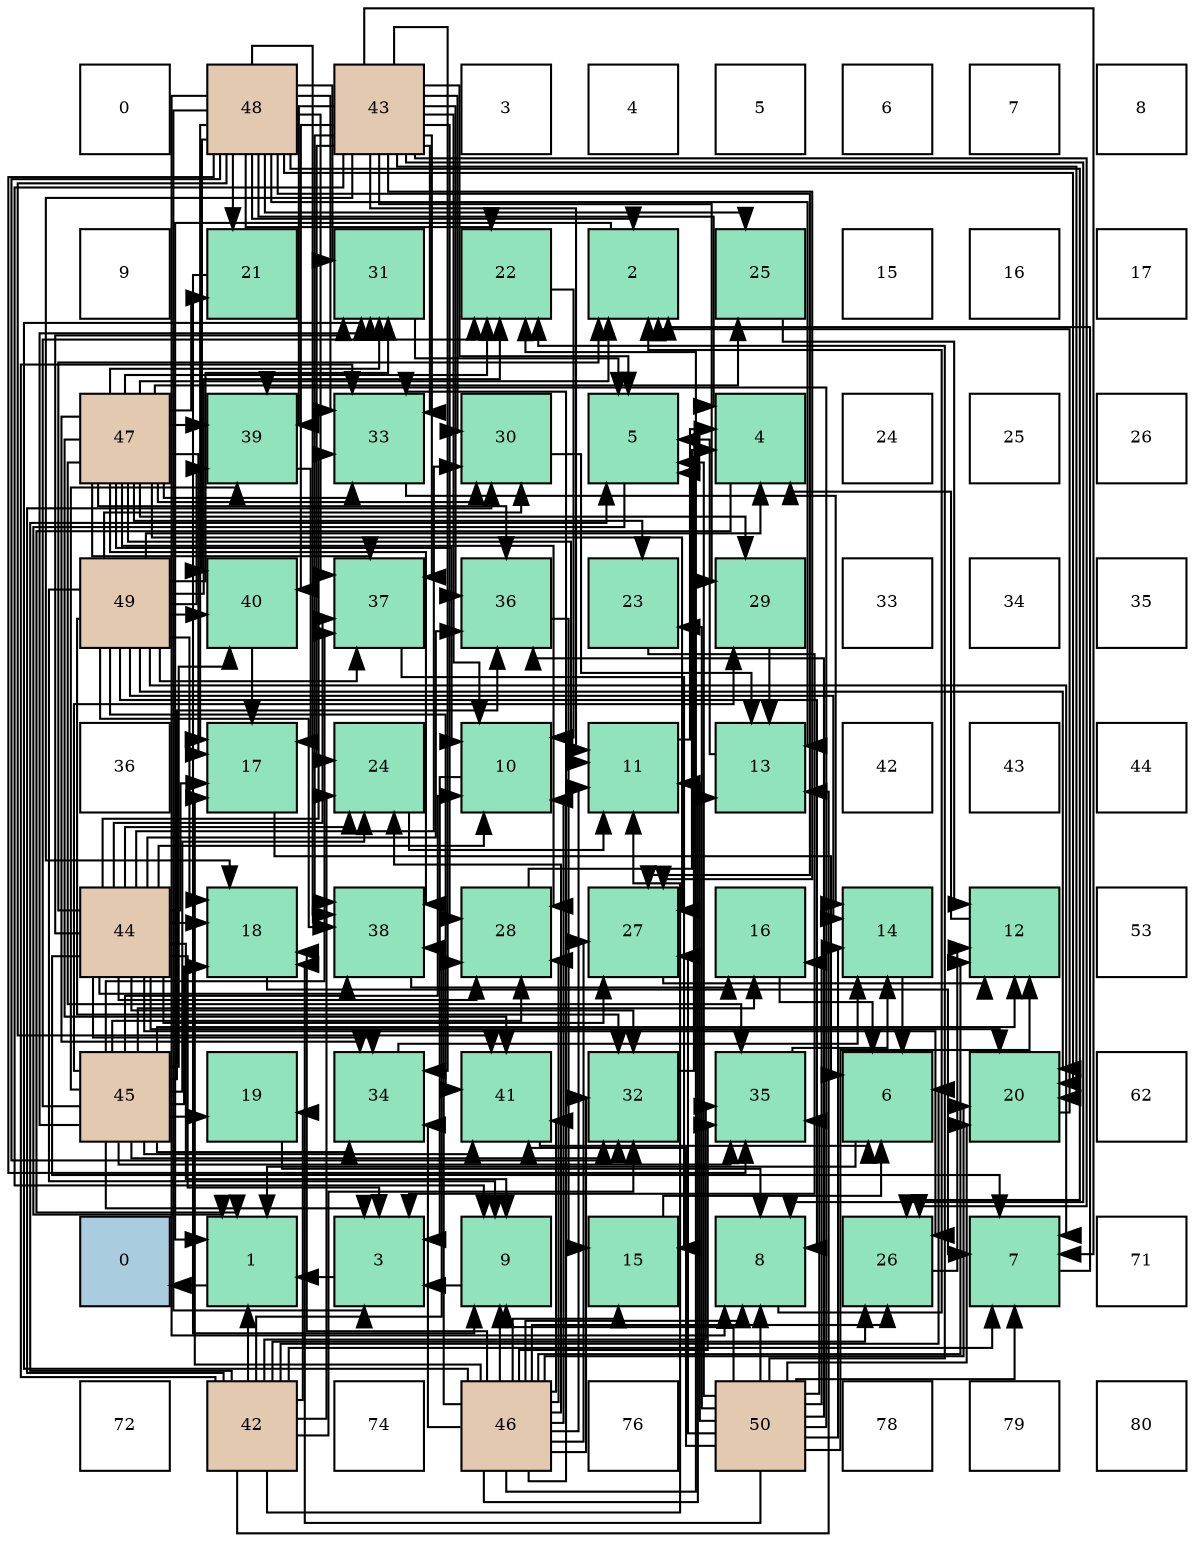 digraph layout{
 rankdir=TB;
 splines=ortho;
 node [style=filled shape=square fixedsize=true width=0.6];
0[label="0", fontsize=8, fillcolor="#ffffff"];
1[label="48", fontsize=8, fillcolor="#e3c9af"];
2[label="43", fontsize=8, fillcolor="#e3c9af"];
3[label="3", fontsize=8, fillcolor="#ffffff"];
4[label="4", fontsize=8, fillcolor="#ffffff"];
5[label="5", fontsize=8, fillcolor="#ffffff"];
6[label="6", fontsize=8, fillcolor="#ffffff"];
7[label="7", fontsize=8, fillcolor="#ffffff"];
8[label="8", fontsize=8, fillcolor="#ffffff"];
9[label="9", fontsize=8, fillcolor="#ffffff"];
10[label="21", fontsize=8, fillcolor="#91e3bb"];
11[label="31", fontsize=8, fillcolor="#91e3bb"];
12[label="22", fontsize=8, fillcolor="#91e3bb"];
13[label="2", fontsize=8, fillcolor="#91e3bb"];
14[label="25", fontsize=8, fillcolor="#91e3bb"];
15[label="15", fontsize=8, fillcolor="#ffffff"];
16[label="16", fontsize=8, fillcolor="#ffffff"];
17[label="17", fontsize=8, fillcolor="#ffffff"];
18[label="47", fontsize=8, fillcolor="#e3c9af"];
19[label="39", fontsize=8, fillcolor="#91e3bb"];
20[label="33", fontsize=8, fillcolor="#91e3bb"];
21[label="30", fontsize=8, fillcolor="#91e3bb"];
22[label="5", fontsize=8, fillcolor="#91e3bb"];
23[label="4", fontsize=8, fillcolor="#91e3bb"];
24[label="24", fontsize=8, fillcolor="#ffffff"];
25[label="25", fontsize=8, fillcolor="#ffffff"];
26[label="26", fontsize=8, fillcolor="#ffffff"];
27[label="49", fontsize=8, fillcolor="#e3c9af"];
28[label="40", fontsize=8, fillcolor="#91e3bb"];
29[label="37", fontsize=8, fillcolor="#91e3bb"];
30[label="36", fontsize=8, fillcolor="#91e3bb"];
31[label="23", fontsize=8, fillcolor="#91e3bb"];
32[label="29", fontsize=8, fillcolor="#91e3bb"];
33[label="33", fontsize=8, fillcolor="#ffffff"];
34[label="34", fontsize=8, fillcolor="#ffffff"];
35[label="35", fontsize=8, fillcolor="#ffffff"];
36[label="36", fontsize=8, fillcolor="#ffffff"];
37[label="17", fontsize=8, fillcolor="#91e3bb"];
38[label="24", fontsize=8, fillcolor="#91e3bb"];
39[label="10", fontsize=8, fillcolor="#91e3bb"];
40[label="11", fontsize=8, fillcolor="#91e3bb"];
41[label="13", fontsize=8, fillcolor="#91e3bb"];
42[label="42", fontsize=8, fillcolor="#ffffff"];
43[label="43", fontsize=8, fillcolor="#ffffff"];
44[label="44", fontsize=8, fillcolor="#ffffff"];
45[label="44", fontsize=8, fillcolor="#e3c9af"];
46[label="18", fontsize=8, fillcolor="#91e3bb"];
47[label="38", fontsize=8, fillcolor="#91e3bb"];
48[label="28", fontsize=8, fillcolor="#91e3bb"];
49[label="27", fontsize=8, fillcolor="#91e3bb"];
50[label="16", fontsize=8, fillcolor="#91e3bb"];
51[label="14", fontsize=8, fillcolor="#91e3bb"];
52[label="12", fontsize=8, fillcolor="#91e3bb"];
53[label="53", fontsize=8, fillcolor="#ffffff"];
54[label="45", fontsize=8, fillcolor="#e3c9af"];
55[label="19", fontsize=8, fillcolor="#91e3bb"];
56[label="34", fontsize=8, fillcolor="#91e3bb"];
57[label="41", fontsize=8, fillcolor="#91e3bb"];
58[label="32", fontsize=8, fillcolor="#91e3bb"];
59[label="35", fontsize=8, fillcolor="#91e3bb"];
60[label="6", fontsize=8, fillcolor="#91e3bb"];
61[label="20", fontsize=8, fillcolor="#91e3bb"];
62[label="62", fontsize=8, fillcolor="#ffffff"];
63[label="0", fontsize=8, fillcolor="#a9ccde"];
64[label="1", fontsize=8, fillcolor="#91e3bb"];
65[label="3", fontsize=8, fillcolor="#91e3bb"];
66[label="9", fontsize=8, fillcolor="#91e3bb"];
67[label="15", fontsize=8, fillcolor="#91e3bb"];
68[label="8", fontsize=8, fillcolor="#91e3bb"];
69[label="26", fontsize=8, fillcolor="#91e3bb"];
70[label="7", fontsize=8, fillcolor="#91e3bb"];
71[label="71", fontsize=8, fillcolor="#ffffff"];
72[label="72", fontsize=8, fillcolor="#ffffff"];
73[label="42", fontsize=8, fillcolor="#e3c9af"];
74[label="74", fontsize=8, fillcolor="#ffffff"];
75[label="46", fontsize=8, fillcolor="#e3c9af"];
76[label="76", fontsize=8, fillcolor="#ffffff"];
77[label="50", fontsize=8, fillcolor="#e3c9af"];
78[label="78", fontsize=8, fillcolor="#ffffff"];
79[label="79", fontsize=8, fillcolor="#ffffff"];
80[label="80", fontsize=8, fillcolor="#ffffff"];
edge [constraint=false, style=vis];64 -> 63;
13 -> 64;
65 -> 64;
23 -> 64;
22 -> 64;
60 -> 64;
70 -> 13;
68 -> 13;
66 -> 65;
39 -> 65;
40 -> 23;
52 -> 23;
41 -> 22;
51 -> 60;
67 -> 60;
50 -> 60;
37 -> 60;
46 -> 70;
55 -> 68;
61 -> 13;
10 -> 66;
12 -> 39;
31 -> 65;
38 -> 40;
14 -> 52;
69 -> 52;
49 -> 52;
48 -> 23;
32 -> 41;
21 -> 41;
11 -> 22;
58 -> 22;
20 -> 51;
56 -> 51;
59 -> 51;
30 -> 67;
29 -> 67;
47 -> 50;
19 -> 37;
28 -> 37;
57 -> 60;
73 -> 64;
73 -> 22;
73 -> 60;
73 -> 70;
73 -> 40;
73 -> 41;
73 -> 55;
73 -> 38;
73 -> 69;
73 -> 48;
73 -> 21;
73 -> 58;
73 -> 20;
73 -> 59;
2 -> 22;
2 -> 70;
2 -> 68;
2 -> 66;
2 -> 39;
2 -> 40;
2 -> 46;
2 -> 61;
2 -> 38;
2 -> 69;
2 -> 49;
2 -> 48;
2 -> 32;
2 -> 21;
2 -> 20;
2 -> 56;
2 -> 30;
2 -> 29;
2 -> 47;
2 -> 19;
2 -> 28;
45 -> 13;
45 -> 65;
45 -> 70;
45 -> 66;
45 -> 39;
45 -> 37;
45 -> 46;
45 -> 61;
45 -> 38;
45 -> 69;
45 -> 49;
45 -> 48;
45 -> 21;
45 -> 11;
45 -> 58;
45 -> 20;
45 -> 56;
45 -> 30;
45 -> 29;
45 -> 47;
54 -> 65;
54 -> 39;
54 -> 52;
54 -> 50;
54 -> 46;
54 -> 55;
54 -> 12;
54 -> 38;
54 -> 48;
54 -> 32;
54 -> 11;
54 -> 58;
54 -> 56;
54 -> 59;
54 -> 30;
54 -> 29;
54 -> 19;
54 -> 28;
54 -> 57;
75 -> 68;
75 -> 66;
75 -> 39;
75 -> 40;
75 -> 52;
75 -> 41;
75 -> 67;
75 -> 37;
75 -> 46;
75 -> 61;
75 -> 12;
75 -> 38;
75 -> 69;
75 -> 49;
75 -> 48;
75 -> 11;
75 -> 58;
75 -> 20;
75 -> 56;
75 -> 59;
75 -> 47;
75 -> 57;
18 -> 13;
18 -> 39;
18 -> 40;
18 -> 37;
18 -> 10;
18 -> 12;
18 -> 31;
18 -> 14;
18 -> 49;
18 -> 48;
18 -> 32;
18 -> 21;
18 -> 11;
18 -> 20;
18 -> 56;
18 -> 59;
18 -> 30;
18 -> 29;
18 -> 47;
18 -> 19;
18 -> 57;
1 -> 13;
1 -> 65;
1 -> 23;
1 -> 68;
1 -> 41;
1 -> 37;
1 -> 61;
1 -> 10;
1 -> 12;
1 -> 14;
1 -> 69;
1 -> 49;
1 -> 11;
1 -> 58;
1 -> 20;
1 -> 59;
1 -> 29;
1 -> 47;
1 -> 28;
1 -> 57;
27 -> 23;
27 -> 70;
27 -> 68;
27 -> 66;
27 -> 51;
27 -> 46;
27 -> 61;
27 -> 12;
27 -> 21;
27 -> 11;
27 -> 58;
27 -> 29;
27 -> 47;
27 -> 19;
27 -> 28;
27 -> 57;
77 -> 22;
77 -> 70;
77 -> 68;
77 -> 66;
77 -> 40;
77 -> 52;
77 -> 51;
77 -> 50;
77 -> 46;
77 -> 61;
77 -> 12;
77 -> 31;
77 -> 49;
77 -> 59;
77 -> 30;
77 -> 19;
77 -> 57;
edge [constraint=true, style=invis];
0 -> 9 -> 18 -> 27 -> 36 -> 45 -> 54 -> 63 -> 72;
1 -> 10 -> 19 -> 28 -> 37 -> 46 -> 55 -> 64 -> 73;
2 -> 11 -> 20 -> 29 -> 38 -> 47 -> 56 -> 65 -> 74;
3 -> 12 -> 21 -> 30 -> 39 -> 48 -> 57 -> 66 -> 75;
4 -> 13 -> 22 -> 31 -> 40 -> 49 -> 58 -> 67 -> 76;
5 -> 14 -> 23 -> 32 -> 41 -> 50 -> 59 -> 68 -> 77;
6 -> 15 -> 24 -> 33 -> 42 -> 51 -> 60 -> 69 -> 78;
7 -> 16 -> 25 -> 34 -> 43 -> 52 -> 61 -> 70 -> 79;
8 -> 17 -> 26 -> 35 -> 44 -> 53 -> 62 -> 71 -> 80;
rank = same {0 -> 1 -> 2 -> 3 -> 4 -> 5 -> 6 -> 7 -> 8};
rank = same {9 -> 10 -> 11 -> 12 -> 13 -> 14 -> 15 -> 16 -> 17};
rank = same {18 -> 19 -> 20 -> 21 -> 22 -> 23 -> 24 -> 25 -> 26};
rank = same {27 -> 28 -> 29 -> 30 -> 31 -> 32 -> 33 -> 34 -> 35};
rank = same {36 -> 37 -> 38 -> 39 -> 40 -> 41 -> 42 -> 43 -> 44};
rank = same {45 -> 46 -> 47 -> 48 -> 49 -> 50 -> 51 -> 52 -> 53};
rank = same {54 -> 55 -> 56 -> 57 -> 58 -> 59 -> 60 -> 61 -> 62};
rank = same {63 -> 64 -> 65 -> 66 -> 67 -> 68 -> 69 -> 70 -> 71};
rank = same {72 -> 73 -> 74 -> 75 -> 76 -> 77 -> 78 -> 79 -> 80};
}